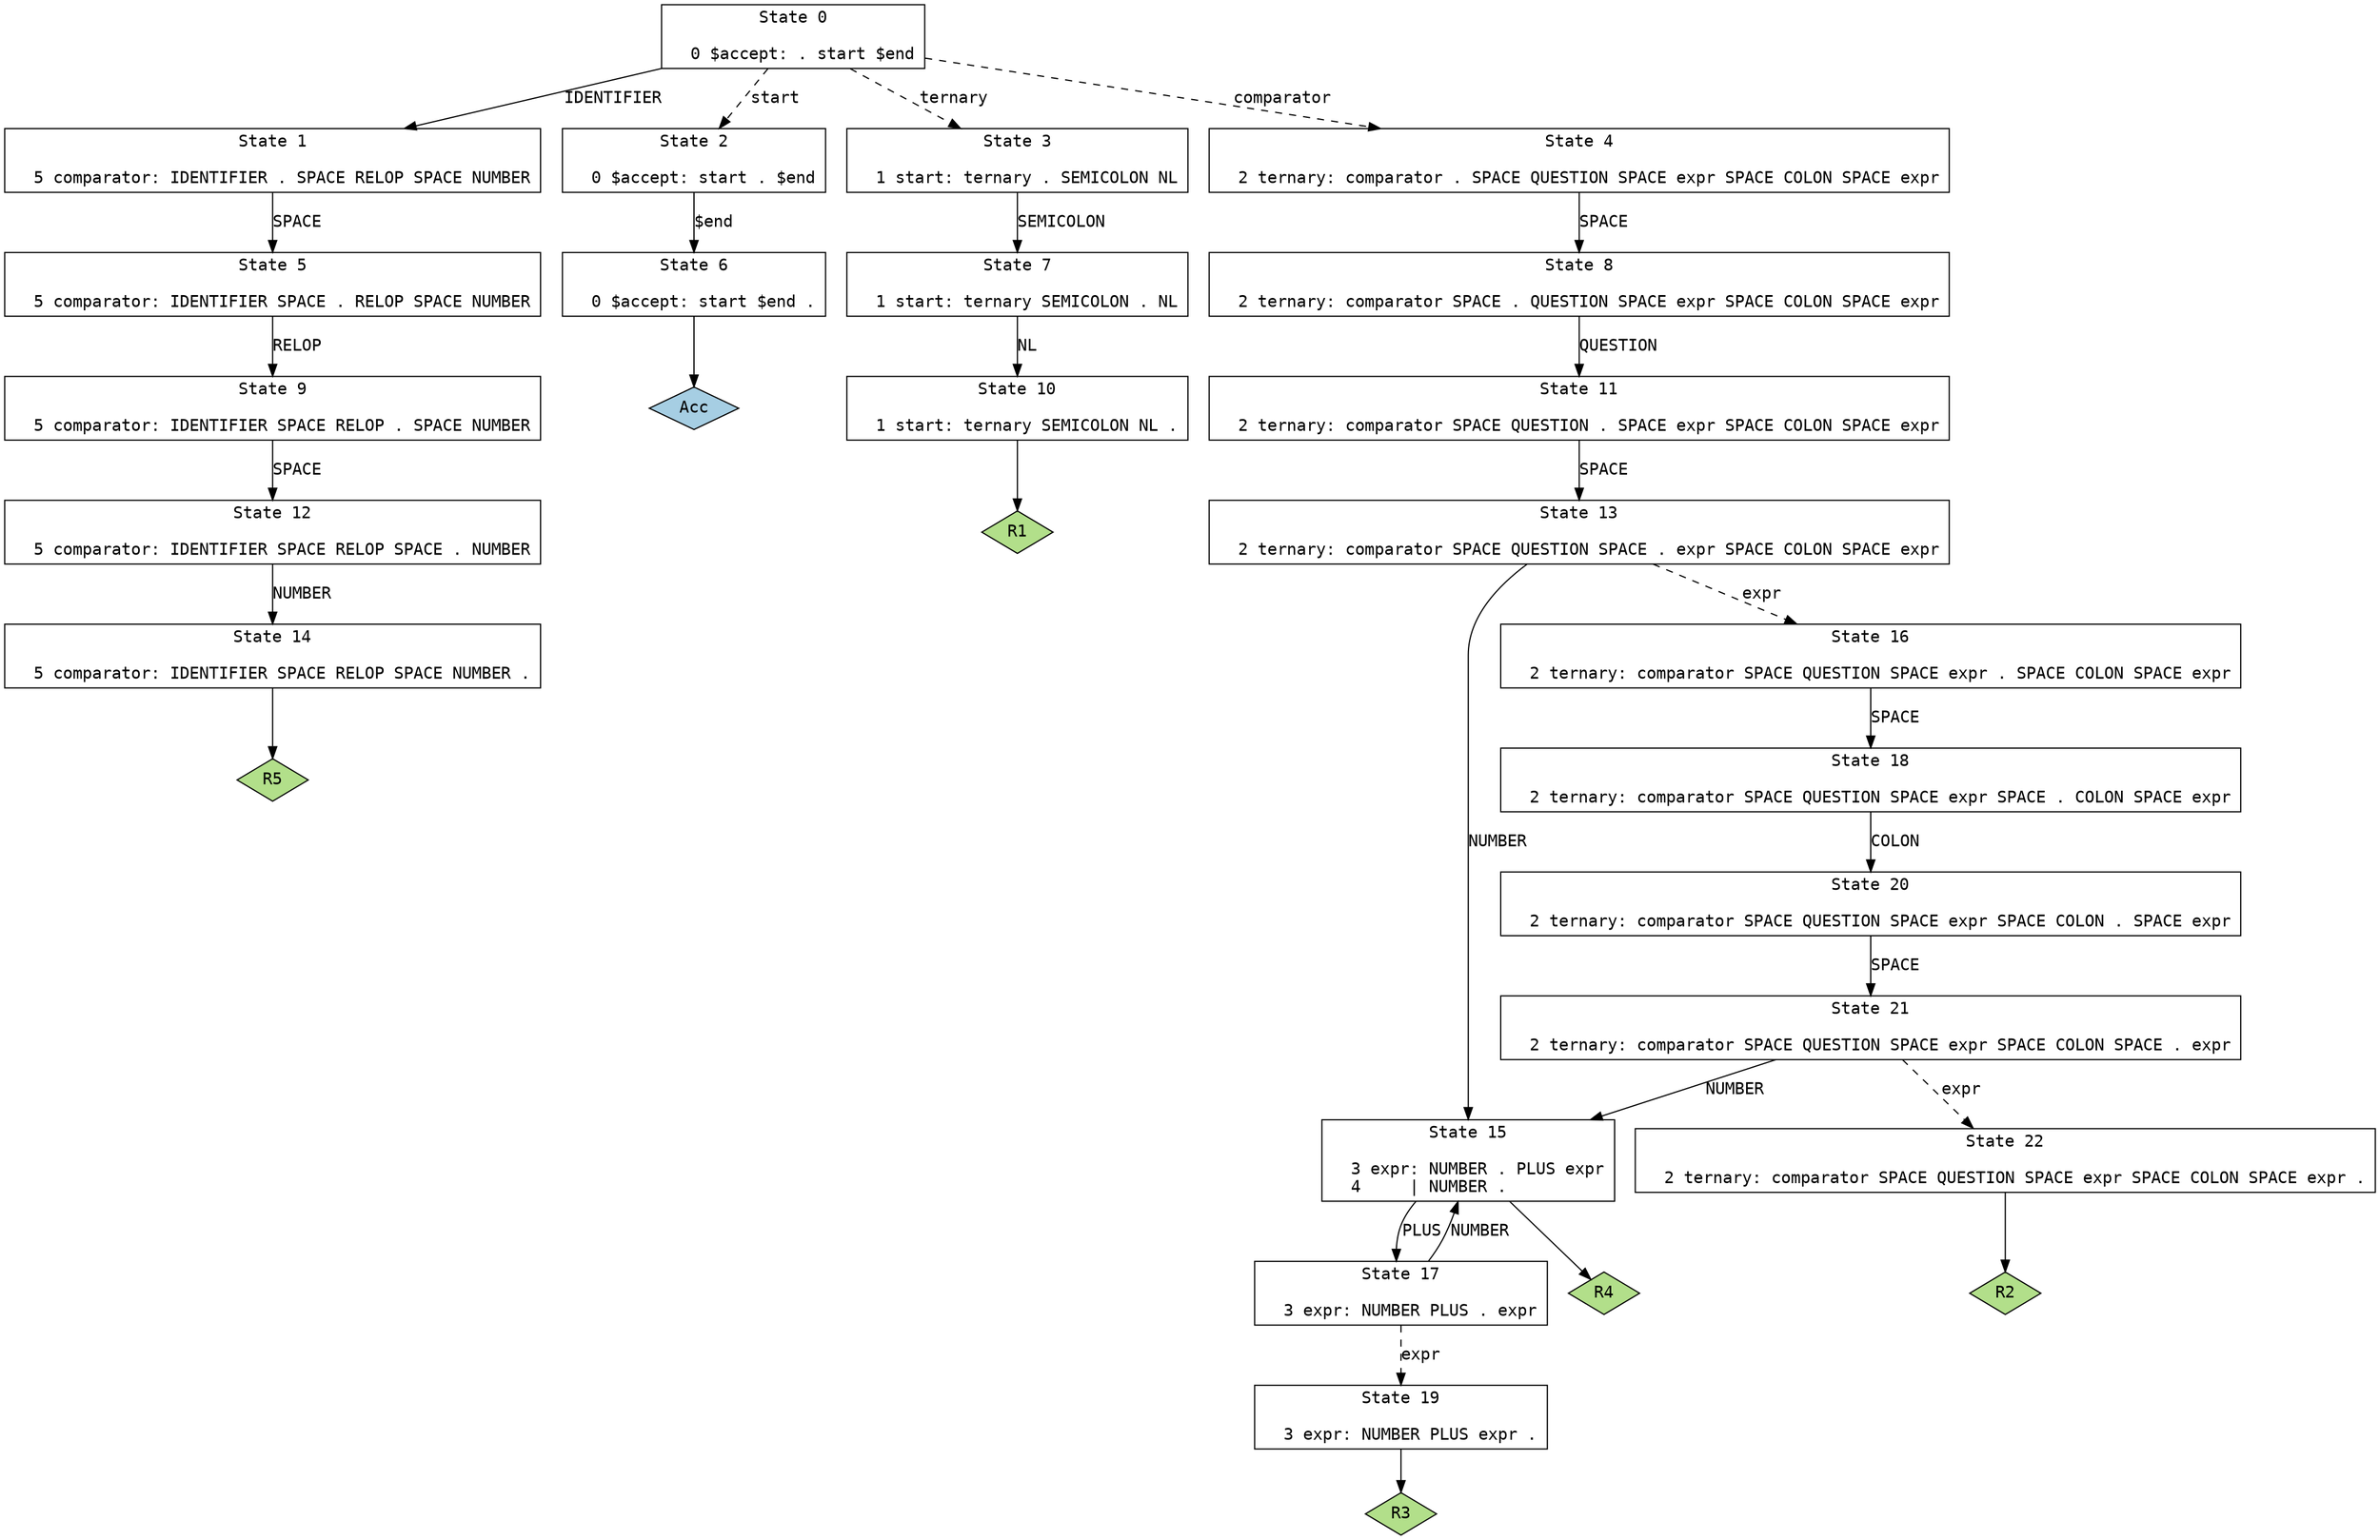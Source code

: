 // Generated by GNU Bison 3.5.1.
// Report bugs to <bug-bison@gnu.org>.
// Home page: <https://www.gnu.org/software/bison/>.

digraph "file.y"
{
  node [fontname = courier, shape = box, colorscheme = paired6]
  edge [fontname = courier]

  0 [label="State 0\n\l  0 $accept: . start $end\l"]
  0 -> 1 [style=solid label="IDENTIFIER"]
  0 -> 2 [style=dashed label="start"]
  0 -> 3 [style=dashed label="ternary"]
  0 -> 4 [style=dashed label="comparator"]
  1 [label="State 1\n\l  5 comparator: IDENTIFIER . SPACE RELOP SPACE NUMBER\l"]
  1 -> 5 [style=solid label="SPACE"]
  2 [label="State 2\n\l  0 $accept: start . $end\l"]
  2 -> 6 [style=solid label="$end"]
  3 [label="State 3\n\l  1 start: ternary . SEMICOLON NL\l"]
  3 -> 7 [style=solid label="SEMICOLON"]
  4 [label="State 4\n\l  2 ternary: comparator . SPACE QUESTION SPACE expr SPACE COLON SPACE expr\l"]
  4 -> 8 [style=solid label="SPACE"]
  5 [label="State 5\n\l  5 comparator: IDENTIFIER SPACE . RELOP SPACE NUMBER\l"]
  5 -> 9 [style=solid label="RELOP"]
  6 [label="State 6\n\l  0 $accept: start $end .\l"]
  6 -> "6R0" [style=solid]
 "6R0" [label="Acc", fillcolor=1, shape=diamond, style=filled]
  7 [label="State 7\n\l  1 start: ternary SEMICOLON . NL\l"]
  7 -> 10 [style=solid label="NL"]
  8 [label="State 8\n\l  2 ternary: comparator SPACE . QUESTION SPACE expr SPACE COLON SPACE expr\l"]
  8 -> 11 [style=solid label="QUESTION"]
  9 [label="State 9\n\l  5 comparator: IDENTIFIER SPACE RELOP . SPACE NUMBER\l"]
  9 -> 12 [style=solid label="SPACE"]
  10 [label="State 10\n\l  1 start: ternary SEMICOLON NL .\l"]
  10 -> "10R1" [style=solid]
 "10R1" [label="R1", fillcolor=3, shape=diamond, style=filled]
  11 [label="State 11\n\l  2 ternary: comparator SPACE QUESTION . SPACE expr SPACE COLON SPACE expr\l"]
  11 -> 13 [style=solid label="SPACE"]
  12 [label="State 12\n\l  5 comparator: IDENTIFIER SPACE RELOP SPACE . NUMBER\l"]
  12 -> 14 [style=solid label="NUMBER"]
  13 [label="State 13\n\l  2 ternary: comparator SPACE QUESTION SPACE . expr SPACE COLON SPACE expr\l"]
  13 -> 15 [style=solid label="NUMBER"]
  13 -> 16 [style=dashed label="expr"]
  14 [label="State 14\n\l  5 comparator: IDENTIFIER SPACE RELOP SPACE NUMBER .\l"]
  14 -> "14R5" [style=solid]
 "14R5" [label="R5", fillcolor=3, shape=diamond, style=filled]
  15 [label="State 15\n\l  3 expr: NUMBER . PLUS expr\l  4     | NUMBER .\l"]
  15 -> 17 [style=solid label="PLUS"]
  15 -> "15R4" [style=solid]
 "15R4" [label="R4", fillcolor=3, shape=diamond, style=filled]
  16 [label="State 16\n\l  2 ternary: comparator SPACE QUESTION SPACE expr . SPACE COLON SPACE expr\l"]
  16 -> 18 [style=solid label="SPACE"]
  17 [label="State 17\n\l  3 expr: NUMBER PLUS . expr\l"]
  17 -> 15 [style=solid label="NUMBER"]
  17 -> 19 [style=dashed label="expr"]
  18 [label="State 18\n\l  2 ternary: comparator SPACE QUESTION SPACE expr SPACE . COLON SPACE expr\l"]
  18 -> 20 [style=solid label="COLON"]
  19 [label="State 19\n\l  3 expr: NUMBER PLUS expr .\l"]
  19 -> "19R3" [style=solid]
 "19R3" [label="R3", fillcolor=3, shape=diamond, style=filled]
  20 [label="State 20\n\l  2 ternary: comparator SPACE QUESTION SPACE expr SPACE COLON . SPACE expr\l"]
  20 -> 21 [style=solid label="SPACE"]
  21 [label="State 21\n\l  2 ternary: comparator SPACE QUESTION SPACE expr SPACE COLON SPACE . expr\l"]
  21 -> 15 [style=solid label="NUMBER"]
  21 -> 22 [style=dashed label="expr"]
  22 [label="State 22\n\l  2 ternary: comparator SPACE QUESTION SPACE expr SPACE COLON SPACE expr .\l"]
  22 -> "22R2" [style=solid]
 "22R2" [label="R2", fillcolor=3, shape=diamond, style=filled]
}

